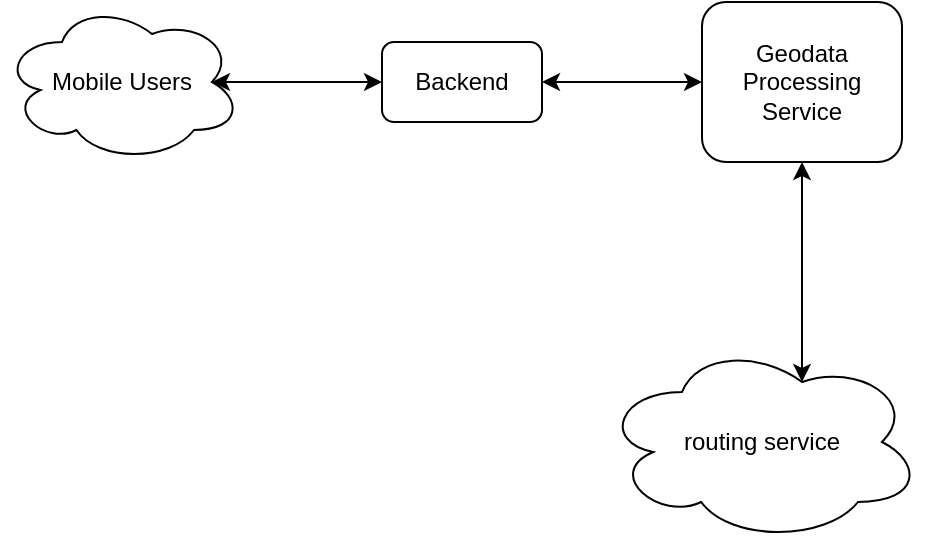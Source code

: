 <mxfile version="13.10.4" type="github">
  <diagram id="bfuN97yFrRAcLUbjw09J" name="Page-1">
    <mxGraphModel dx="1038" dy="1438" grid="1" gridSize="10" guides="1" tooltips="1" connect="1" arrows="1" fold="1" page="1" pageScale="1" pageWidth="850" pageHeight="1100" math="0" shadow="0">
      <root>
        <mxCell id="0" />
        <mxCell id="1" parent="0" />
        <mxCell id="0IUL6L5RD-h39QANV8M1-2" value="Backend" style="rounded=1;whiteSpace=wrap;html=1;" vertex="1" parent="1">
          <mxGeometry x="260" y="310" width="80" height="40" as="geometry" />
        </mxCell>
        <mxCell id="0IUL6L5RD-h39QANV8M1-3" value="Mobile Users" style="ellipse;shape=cloud;whiteSpace=wrap;html=1;" vertex="1" parent="1">
          <mxGeometry x="70" y="290" width="120" height="80" as="geometry" />
        </mxCell>
        <mxCell id="0IUL6L5RD-h39QANV8M1-6" value="Geodata Processing Service" style="rounded=1;whiteSpace=wrap;html=1;" vertex="1" parent="1">
          <mxGeometry x="420" y="290" width="100" height="80" as="geometry" />
        </mxCell>
        <mxCell id="0IUL6L5RD-h39QANV8M1-7" value="" style="endArrow=classic;startArrow=classic;html=1;exitX=1;exitY=0.5;exitDx=0;exitDy=0;entryX=0;entryY=0.5;entryDx=0;entryDy=0;" edge="1" parent="1" source="0IUL6L5RD-h39QANV8M1-2" target="0IUL6L5RD-h39QANV8M1-6">
          <mxGeometry width="50" height="50" relative="1" as="geometry">
            <mxPoint x="370" y="450" as="sourcePoint" />
            <mxPoint x="420" y="400" as="targetPoint" />
          </mxGeometry>
        </mxCell>
        <mxCell id="0IUL6L5RD-h39QANV8M1-8" value="" style="endArrow=classic;startArrow=classic;html=1;exitX=0.875;exitY=0.5;exitDx=0;exitDy=0;exitPerimeter=0;entryX=0;entryY=0.5;entryDx=0;entryDy=0;" edge="1" parent="1" source="0IUL6L5RD-h39QANV8M1-3" target="0IUL6L5RD-h39QANV8M1-2">
          <mxGeometry width="50" height="50" relative="1" as="geometry">
            <mxPoint x="400" y="760" as="sourcePoint" />
            <mxPoint x="450" y="710" as="targetPoint" />
          </mxGeometry>
        </mxCell>
        <mxCell id="0IUL6L5RD-h39QANV8M1-9" value="&lt;div&gt;routing service&lt;/div&gt;" style="ellipse;shape=cloud;whiteSpace=wrap;html=1;" vertex="1" parent="1">
          <mxGeometry x="370" y="460" width="160" height="100" as="geometry" />
        </mxCell>
        <mxCell id="0IUL6L5RD-h39QANV8M1-10" value="" style="endArrow=classic;startArrow=classic;html=1;entryX=0.625;entryY=0.2;entryDx=0;entryDy=0;entryPerimeter=0;" edge="1" parent="1" source="0IUL6L5RD-h39QANV8M1-6" target="0IUL6L5RD-h39QANV8M1-9">
          <mxGeometry width="50" height="50" relative="1" as="geometry">
            <mxPoint x="400" y="760" as="sourcePoint" />
            <mxPoint x="450" y="710" as="targetPoint" />
          </mxGeometry>
        </mxCell>
      </root>
    </mxGraphModel>
  </diagram>
</mxfile>
